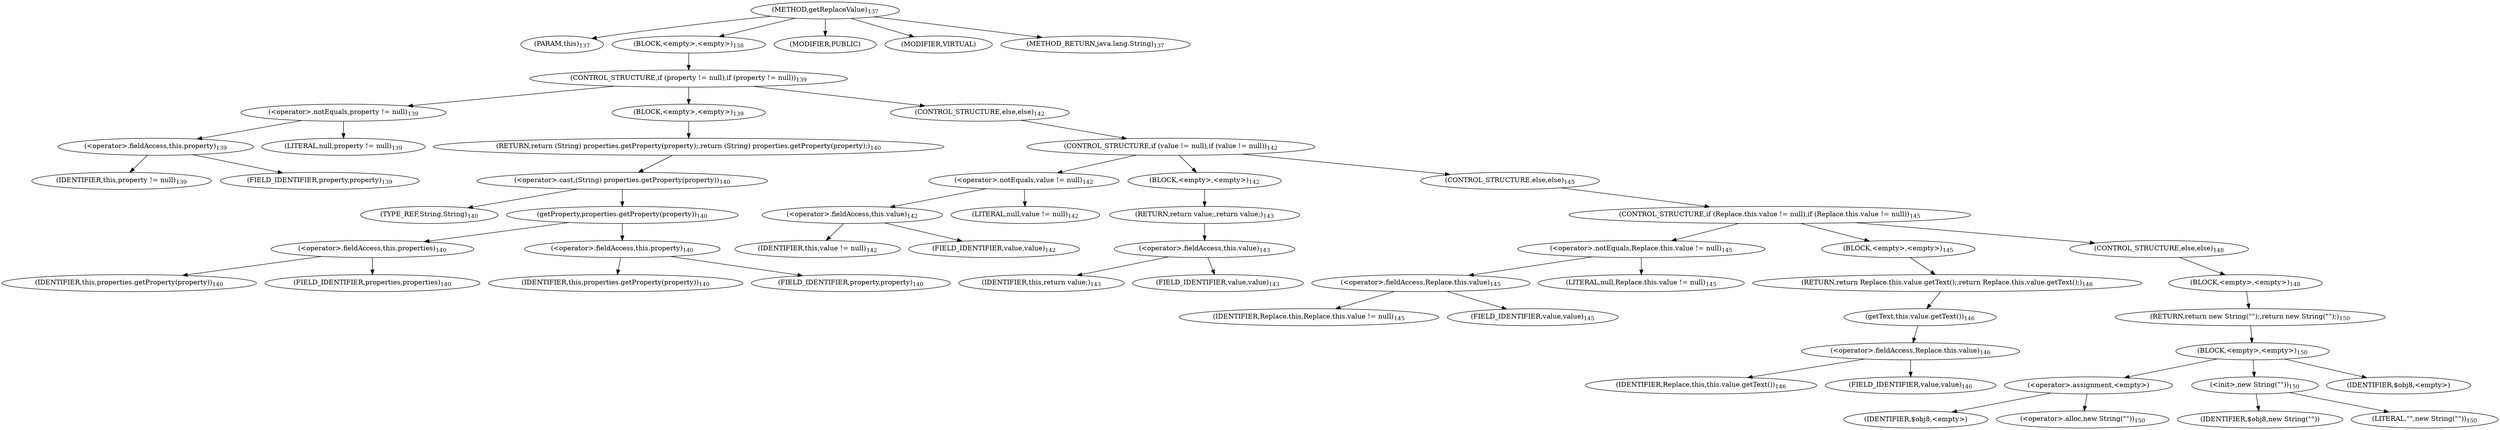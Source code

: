 digraph "getReplaceValue" {  
"320" [label = <(METHOD,getReplaceValue)<SUB>137</SUB>> ]
"19" [label = <(PARAM,this)<SUB>137</SUB>> ]
"321" [label = <(BLOCK,&lt;empty&gt;,&lt;empty&gt;)<SUB>138</SUB>> ]
"322" [label = <(CONTROL_STRUCTURE,if (property != null),if (property != null))<SUB>139</SUB>> ]
"323" [label = <(&lt;operator&gt;.notEquals,property != null)<SUB>139</SUB>> ]
"324" [label = <(&lt;operator&gt;.fieldAccess,this.property)<SUB>139</SUB>> ]
"325" [label = <(IDENTIFIER,this,property != null)<SUB>139</SUB>> ]
"326" [label = <(FIELD_IDENTIFIER,property,property)<SUB>139</SUB>> ]
"327" [label = <(LITERAL,null,property != null)<SUB>139</SUB>> ]
"328" [label = <(BLOCK,&lt;empty&gt;,&lt;empty&gt;)<SUB>139</SUB>> ]
"329" [label = <(RETURN,return (String) properties.getProperty(property);,return (String) properties.getProperty(property);)<SUB>140</SUB>> ]
"330" [label = <(&lt;operator&gt;.cast,(String) properties.getProperty(property))<SUB>140</SUB>> ]
"331" [label = <(TYPE_REF,String,String)<SUB>140</SUB>> ]
"332" [label = <(getProperty,properties.getProperty(property))<SUB>140</SUB>> ]
"333" [label = <(&lt;operator&gt;.fieldAccess,this.properties)<SUB>140</SUB>> ]
"334" [label = <(IDENTIFIER,this,properties.getProperty(property))<SUB>140</SUB>> ]
"335" [label = <(FIELD_IDENTIFIER,properties,properties)<SUB>140</SUB>> ]
"336" [label = <(&lt;operator&gt;.fieldAccess,this.property)<SUB>140</SUB>> ]
"337" [label = <(IDENTIFIER,this,properties.getProperty(property))<SUB>140</SUB>> ]
"338" [label = <(FIELD_IDENTIFIER,property,property)<SUB>140</SUB>> ]
"339" [label = <(CONTROL_STRUCTURE,else,else)<SUB>142</SUB>> ]
"340" [label = <(CONTROL_STRUCTURE,if (value != null),if (value != null))<SUB>142</SUB>> ]
"341" [label = <(&lt;operator&gt;.notEquals,value != null)<SUB>142</SUB>> ]
"342" [label = <(&lt;operator&gt;.fieldAccess,this.value)<SUB>142</SUB>> ]
"343" [label = <(IDENTIFIER,this,value != null)<SUB>142</SUB>> ]
"344" [label = <(FIELD_IDENTIFIER,value,value)<SUB>142</SUB>> ]
"345" [label = <(LITERAL,null,value != null)<SUB>142</SUB>> ]
"346" [label = <(BLOCK,&lt;empty&gt;,&lt;empty&gt;)<SUB>142</SUB>> ]
"347" [label = <(RETURN,return value;,return value;)<SUB>143</SUB>> ]
"348" [label = <(&lt;operator&gt;.fieldAccess,this.value)<SUB>143</SUB>> ]
"349" [label = <(IDENTIFIER,this,return value;)<SUB>143</SUB>> ]
"350" [label = <(FIELD_IDENTIFIER,value,value)<SUB>143</SUB>> ]
"351" [label = <(CONTROL_STRUCTURE,else,else)<SUB>145</SUB>> ]
"352" [label = <(CONTROL_STRUCTURE,if (Replace.this.value != null),if (Replace.this.value != null))<SUB>145</SUB>> ]
"353" [label = <(&lt;operator&gt;.notEquals,Replace.this.value != null)<SUB>145</SUB>> ]
"354" [label = <(&lt;operator&gt;.fieldAccess,Replace.this.value)<SUB>145</SUB>> ]
"18" [label = <(IDENTIFIER,Replace.this,Replace.this.value != null)<SUB>145</SUB>> ]
"355" [label = <(FIELD_IDENTIFIER,value,value)<SUB>145</SUB>> ]
"356" [label = <(LITERAL,null,Replace.this.value != null)<SUB>145</SUB>> ]
"357" [label = <(BLOCK,&lt;empty&gt;,&lt;empty&gt;)<SUB>145</SUB>> ]
"358" [label = <(RETURN,return Replace.this.value.getText();,return Replace.this.value.getText();)<SUB>146</SUB>> ]
"359" [label = <(getText,this.value.getText())<SUB>146</SUB>> ]
"360" [label = <(&lt;operator&gt;.fieldAccess,Replace.this.value)<SUB>146</SUB>> ]
"20" [label = <(IDENTIFIER,Replace.this,this.value.getText())<SUB>146</SUB>> ]
"361" [label = <(FIELD_IDENTIFIER,value,value)<SUB>146</SUB>> ]
"362" [label = <(CONTROL_STRUCTURE,else,else)<SUB>148</SUB>> ]
"363" [label = <(BLOCK,&lt;empty&gt;,&lt;empty&gt;)<SUB>148</SUB>> ]
"364" [label = <(RETURN,return new String(&quot;&quot;);,return new String(&quot;&quot;);)<SUB>150</SUB>> ]
"365" [label = <(BLOCK,&lt;empty&gt;,&lt;empty&gt;)<SUB>150</SUB>> ]
"366" [label = <(&lt;operator&gt;.assignment,&lt;empty&gt;)> ]
"367" [label = <(IDENTIFIER,$obj8,&lt;empty&gt;)> ]
"368" [label = <(&lt;operator&gt;.alloc,new String(&quot;&quot;))<SUB>150</SUB>> ]
"369" [label = <(&lt;init&gt;,new String(&quot;&quot;))<SUB>150</SUB>> ]
"370" [label = <(IDENTIFIER,$obj8,new String(&quot;&quot;))> ]
"371" [label = <(LITERAL,&quot;&quot;,new String(&quot;&quot;))<SUB>150</SUB>> ]
"372" [label = <(IDENTIFIER,$obj8,&lt;empty&gt;)> ]
"373" [label = <(MODIFIER,PUBLIC)> ]
"374" [label = <(MODIFIER,VIRTUAL)> ]
"375" [label = <(METHOD_RETURN,java.lang.String)<SUB>137</SUB>> ]
  "320" -> "19" 
  "320" -> "321" 
  "320" -> "373" 
  "320" -> "374" 
  "320" -> "375" 
  "321" -> "322" 
  "322" -> "323" 
  "322" -> "328" 
  "322" -> "339" 
  "323" -> "324" 
  "323" -> "327" 
  "324" -> "325" 
  "324" -> "326" 
  "328" -> "329" 
  "329" -> "330" 
  "330" -> "331" 
  "330" -> "332" 
  "332" -> "333" 
  "332" -> "336" 
  "333" -> "334" 
  "333" -> "335" 
  "336" -> "337" 
  "336" -> "338" 
  "339" -> "340" 
  "340" -> "341" 
  "340" -> "346" 
  "340" -> "351" 
  "341" -> "342" 
  "341" -> "345" 
  "342" -> "343" 
  "342" -> "344" 
  "346" -> "347" 
  "347" -> "348" 
  "348" -> "349" 
  "348" -> "350" 
  "351" -> "352" 
  "352" -> "353" 
  "352" -> "357" 
  "352" -> "362" 
  "353" -> "354" 
  "353" -> "356" 
  "354" -> "18" 
  "354" -> "355" 
  "357" -> "358" 
  "358" -> "359" 
  "359" -> "360" 
  "360" -> "20" 
  "360" -> "361" 
  "362" -> "363" 
  "363" -> "364" 
  "364" -> "365" 
  "365" -> "366" 
  "365" -> "369" 
  "365" -> "372" 
  "366" -> "367" 
  "366" -> "368" 
  "369" -> "370" 
  "369" -> "371" 
}
